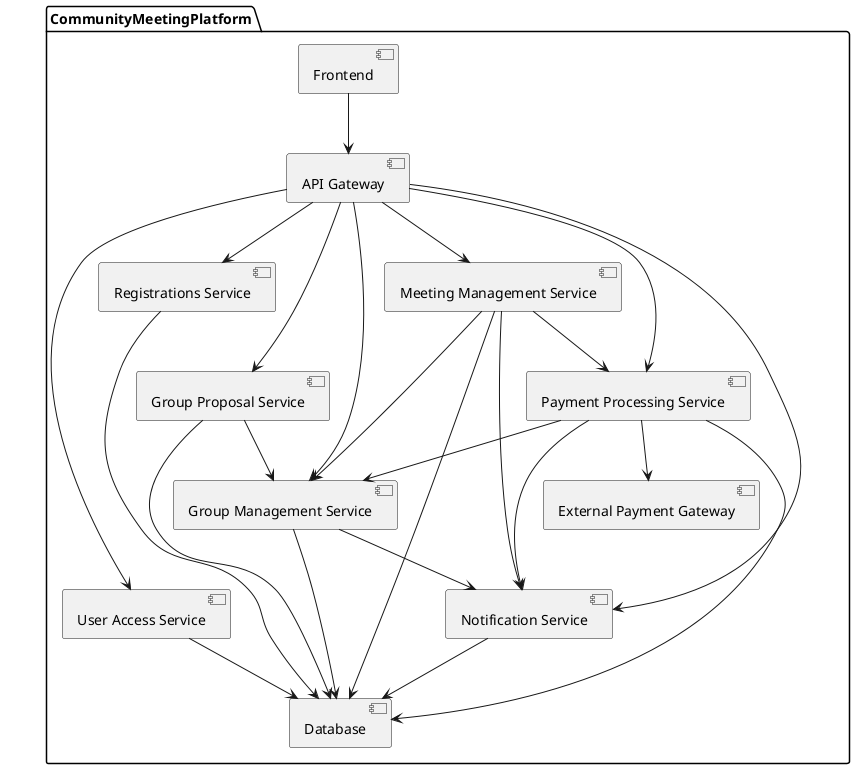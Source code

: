 @startuml
package CommunityMeetingPlatform {

[Frontend] as WebClient
[API Gateway] as ApiGateway
[User Access Service] as UserAccess
[Registrations Service] as Registrations
[Group Proposal Service] as GroupProposalService
[Group Management Service] as GroupService
[Meeting Management Service] as MeetingService
[Payment Processing Service] as PaymentService
[External Payment Gateway] as PaymentGateway
[Notification Service] as NotificationService
[Database] as Database

WebClient --> ApiGateway

ApiGateway --> UserAccess
ApiGateway --> Registrations
ApiGateway --> GroupProposalService
ApiGateway --> GroupService
ApiGateway --> MeetingService
ApiGateway --> PaymentService
ApiGateway --> NotificationService

UserAccess --> Database
Registrations --> Database
GroupProposalService --> Database
GroupService --> Database
MeetingService --> Database
PaymentService --> Database
NotificationService --> Database

GroupProposalService --> GroupService
MeetingService --> GroupService
MeetingService --> PaymentService
PaymentService --> PaymentGateway
PaymentService --> GroupService
PaymentService --> NotificationService
GroupService --> NotificationService
MeetingService --> NotificationService

}
@enduml
